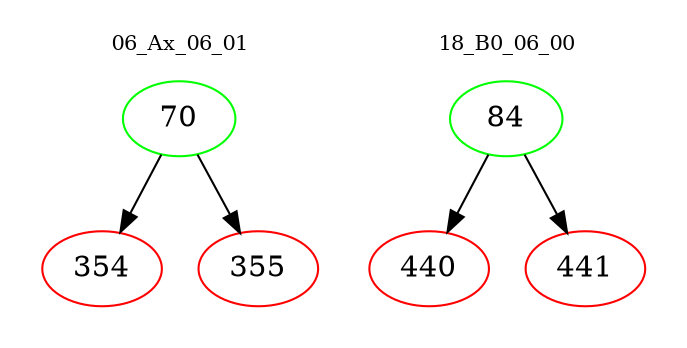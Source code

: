 digraph{
subgraph cluster_0 {
color = white
label = "06_Ax_06_01";
fontsize=10;
T0_70 [label="70", color="green"]
T0_70 -> T0_354 [color="black"]
T0_354 [label="354", color="red"]
T0_70 -> T0_355 [color="black"]
T0_355 [label="355", color="red"]
}
subgraph cluster_1 {
color = white
label = "18_B0_06_00";
fontsize=10;
T1_84 [label="84", color="green"]
T1_84 -> T1_440 [color="black"]
T1_440 [label="440", color="red"]
T1_84 -> T1_441 [color="black"]
T1_441 [label="441", color="red"]
}
}
